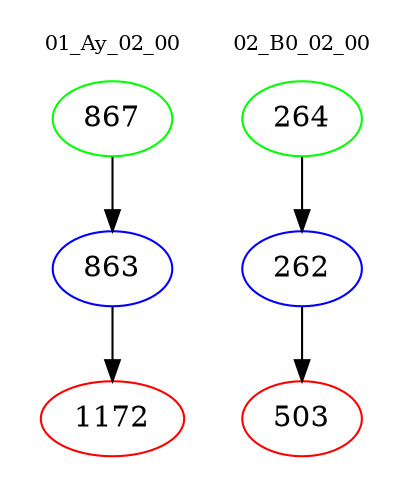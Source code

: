 digraph{
subgraph cluster_0 {
color = white
label = "01_Ay_02_00";
fontsize=10;
T0_867 [label="867", color="green"]
T0_867 -> T0_863 [color="black"]
T0_863 [label="863", color="blue"]
T0_863 -> T0_1172 [color="black"]
T0_1172 [label="1172", color="red"]
}
subgraph cluster_1 {
color = white
label = "02_B0_02_00";
fontsize=10;
T1_264 [label="264", color="green"]
T1_264 -> T1_262 [color="black"]
T1_262 [label="262", color="blue"]
T1_262 -> T1_503 [color="black"]
T1_503 [label="503", color="red"]
}
}
